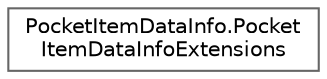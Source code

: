digraph "クラス階層図"
{
 // LATEX_PDF_SIZE
  bgcolor="transparent";
  edge [fontname=Helvetica,fontsize=10,labelfontname=Helvetica,labelfontsize=10];
  node [fontname=Helvetica,fontsize=10,shape=box,height=0.2,width=0.4];
  rankdir="LR";
  Node0 [id="Node000000",label="PocketItemDataInfo.Pocket\lItemDataInfoExtensions",height=0.2,width=0.4,color="grey40", fillcolor="white", style="filled",URL="$class_pocket_item_data_info_1_1_pocket_item_data_info_extensions.html",tooltip=" "];
}
